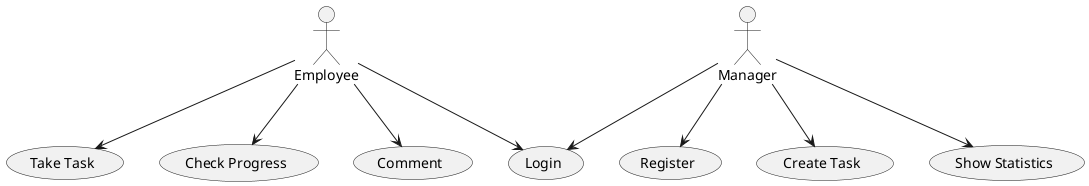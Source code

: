 
@startuml
actor Employee
actor Manager

usecase "Login" as UC1
usecase "Register" as UC2
usecase "Create Task" as UC3
usecase "Take Task" as UC4
usecase "Check Progress" as UC5
usecase "Comment" as UC6
usecase "Show Statistics" as UC7

Employee --> UC1
Employee --> UC4
Employee --> UC5
Employee --> UC6
Manager --> UC1
Manager --> UC2
Manager --> UC3
Manager --> UC7
@enduml

